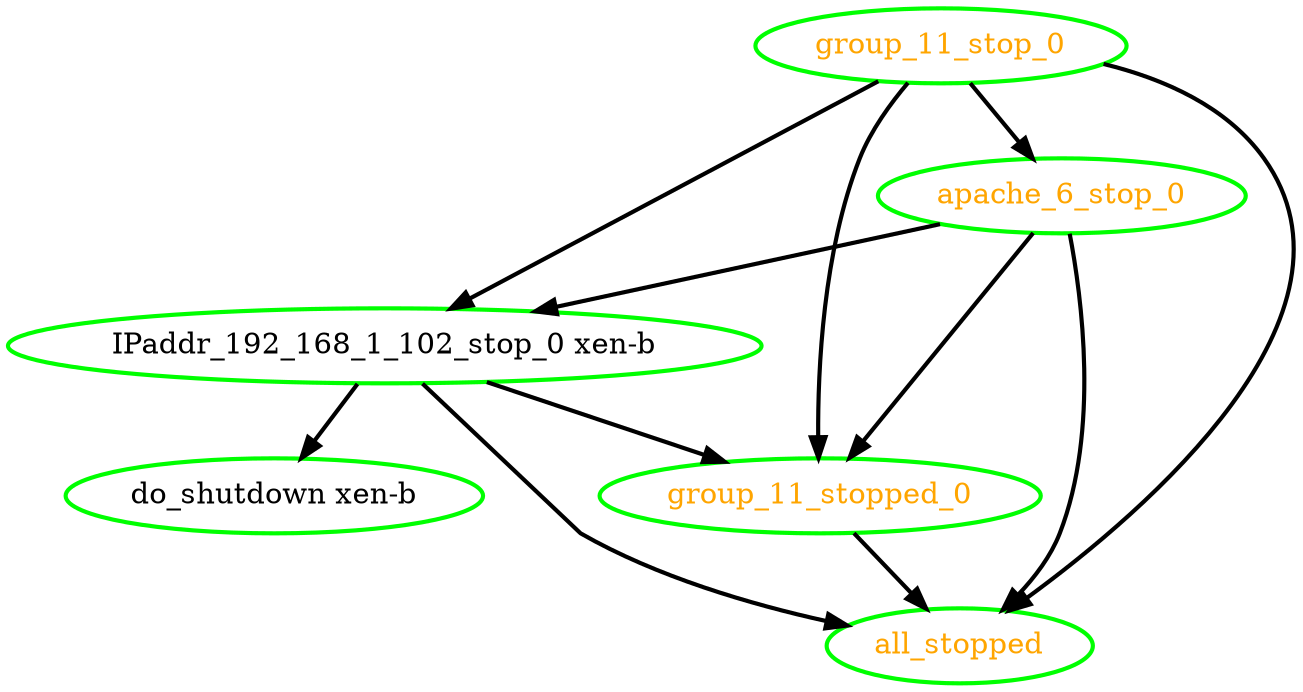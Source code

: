 digraph "g" {
"IPaddr_192_168_1_102_stop_0 xen-b" -> "all_stopped" [ style = bold]
"IPaddr_192_168_1_102_stop_0 xen-b" -> "do_shutdown xen-b" [ style = bold]
"IPaddr_192_168_1_102_stop_0 xen-b" -> "group_11_stopped_0" [ style = bold]
"IPaddr_192_168_1_102_stop_0 xen-b" [ style=bold color="green" fontcolor="black"  ]
"all_stopped" [ style=bold color="green" fontcolor="orange"  ]
"apache_6_stop_0" -> "IPaddr_192_168_1_102_stop_0 xen-b" [ style = bold]
"apache_6_stop_0" -> "all_stopped" [ style = bold]
"apache_6_stop_0" -> "group_11_stopped_0" [ style = bold]
"apache_6_stop_0" [ style=bold color="green" fontcolor="orange"  ]
"do_shutdown xen-b" [ style=bold color="green" fontcolor="black"  ]
"group_11_stop_0" -> "IPaddr_192_168_1_102_stop_0 xen-b" [ style = bold]
"group_11_stop_0" -> "all_stopped" [ style = bold]
"group_11_stop_0" -> "apache_6_stop_0" [ style = bold]
"group_11_stop_0" -> "group_11_stopped_0" [ style = bold]
"group_11_stop_0" [ style=bold color="green" fontcolor="orange"  ]
"group_11_stopped_0" -> "all_stopped" [ style = bold]
"group_11_stopped_0" [ style=bold color="green" fontcolor="orange"  ]
}
